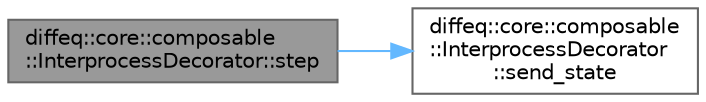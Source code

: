 digraph "diffeq::core::composable::InterprocessDecorator::step"
{
 // LATEX_PDF_SIZE
  bgcolor="transparent";
  edge [fontname=Helvetica,fontsize=10,labelfontname=Helvetica,labelfontsize=10];
  node [fontname=Helvetica,fontsize=10,shape=box,height=0.2,width=0.4];
  rankdir="LR";
  Node1 [id="Node000001",label="diffeq::core::composable\l::InterprocessDecorator::step",height=0.2,width=0.4,color="gray40", fillcolor="grey60", style="filled", fontcolor="black",tooltip="Override step to handle IPC during integration."];
  Node1 -> Node2 [id="edge1_Node000001_Node000002",color="steelblue1",style="solid",tooltip=" "];
  Node2 [id="Node000002",label="diffeq::core::composable\l::InterprocessDecorator\l::send_state",height=0.2,width=0.4,color="grey40", fillcolor="white", style="filled",URL="$classdiffeq_1_1core_1_1composable_1_1_interprocess_decorator.html#a86dc60829eb0c0d91022ba0c0783eb49",tooltip="Send state data to other processes."];
}
